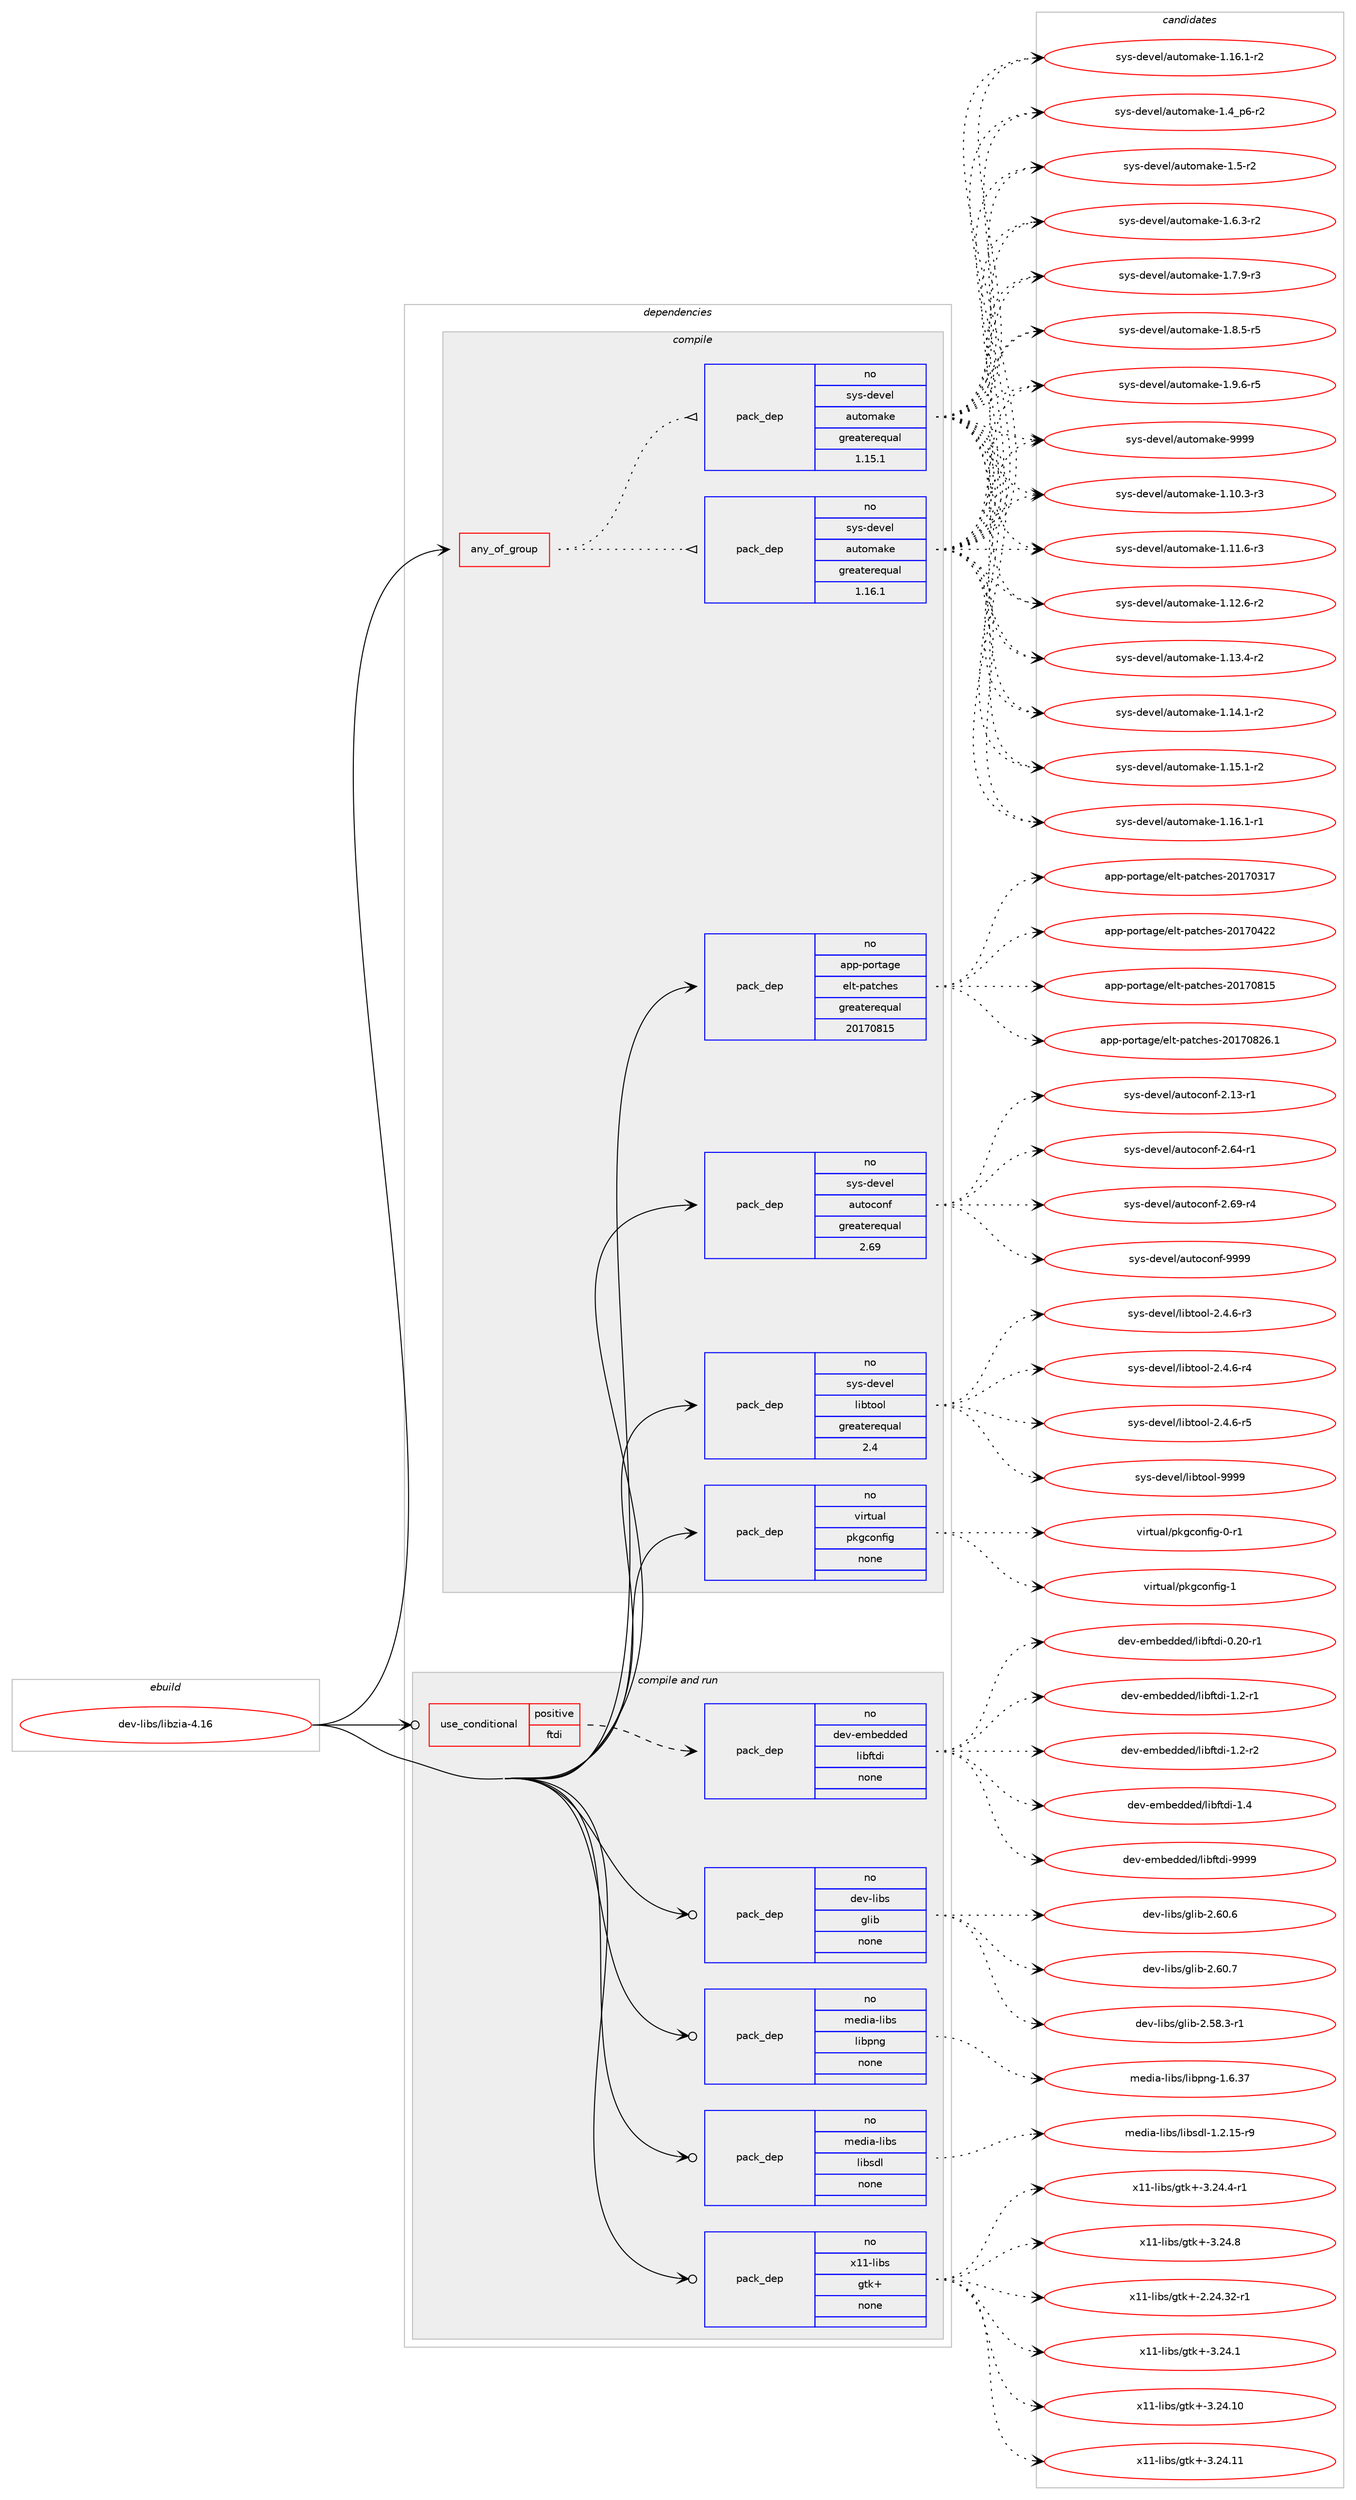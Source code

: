 digraph prolog {

# *************
# Graph options
# *************

newrank=true;
concentrate=true;
compound=true;
graph [rankdir=LR,fontname=Helvetica,fontsize=10,ranksep=1.5];#, ranksep=2.5, nodesep=0.2];
edge  [arrowhead=vee];
node  [fontname=Helvetica,fontsize=10];

# **********
# The ebuild
# **********

subgraph cluster_leftcol {
color=gray;
rank=same;
label=<<i>ebuild</i>>;
id [label="dev-libs/libzia-4.16", color=red, width=4, href="../dev-libs/libzia-4.16.svg"];
}

# ****************
# The dependencies
# ****************

subgraph cluster_midcol {
color=gray;
label=<<i>dependencies</i>>;
subgraph cluster_compile {
fillcolor="#eeeeee";
style=filled;
label=<<i>compile</i>>;
subgraph any11185 {
dependency567543 [label=<<TABLE BORDER="0" CELLBORDER="1" CELLSPACING="0" CELLPADDING="4"><TR><TD CELLPADDING="10">any_of_group</TD></TR></TABLE>>, shape=none, color=red];subgraph pack423825 {
dependency567544 [label=<<TABLE BORDER="0" CELLBORDER="1" CELLSPACING="0" CELLPADDING="4" WIDTH="220"><TR><TD ROWSPAN="6" CELLPADDING="30">pack_dep</TD></TR><TR><TD WIDTH="110">no</TD></TR><TR><TD>sys-devel</TD></TR><TR><TD>automake</TD></TR><TR><TD>greaterequal</TD></TR><TR><TD>1.16.1</TD></TR></TABLE>>, shape=none, color=blue];
}
dependency567543:e -> dependency567544:w [weight=20,style="dotted",arrowhead="oinv"];
subgraph pack423826 {
dependency567545 [label=<<TABLE BORDER="0" CELLBORDER="1" CELLSPACING="0" CELLPADDING="4" WIDTH="220"><TR><TD ROWSPAN="6" CELLPADDING="30">pack_dep</TD></TR><TR><TD WIDTH="110">no</TD></TR><TR><TD>sys-devel</TD></TR><TR><TD>automake</TD></TR><TR><TD>greaterequal</TD></TR><TR><TD>1.15.1</TD></TR></TABLE>>, shape=none, color=blue];
}
dependency567543:e -> dependency567545:w [weight=20,style="dotted",arrowhead="oinv"];
}
id:e -> dependency567543:w [weight=20,style="solid",arrowhead="vee"];
subgraph pack423827 {
dependency567546 [label=<<TABLE BORDER="0" CELLBORDER="1" CELLSPACING="0" CELLPADDING="4" WIDTH="220"><TR><TD ROWSPAN="6" CELLPADDING="30">pack_dep</TD></TR><TR><TD WIDTH="110">no</TD></TR><TR><TD>app-portage</TD></TR><TR><TD>elt-patches</TD></TR><TR><TD>greaterequal</TD></TR><TR><TD>20170815</TD></TR></TABLE>>, shape=none, color=blue];
}
id:e -> dependency567546:w [weight=20,style="solid",arrowhead="vee"];
subgraph pack423828 {
dependency567547 [label=<<TABLE BORDER="0" CELLBORDER="1" CELLSPACING="0" CELLPADDING="4" WIDTH="220"><TR><TD ROWSPAN="6" CELLPADDING="30">pack_dep</TD></TR><TR><TD WIDTH="110">no</TD></TR><TR><TD>sys-devel</TD></TR><TR><TD>autoconf</TD></TR><TR><TD>greaterequal</TD></TR><TR><TD>2.69</TD></TR></TABLE>>, shape=none, color=blue];
}
id:e -> dependency567547:w [weight=20,style="solid",arrowhead="vee"];
subgraph pack423829 {
dependency567548 [label=<<TABLE BORDER="0" CELLBORDER="1" CELLSPACING="0" CELLPADDING="4" WIDTH="220"><TR><TD ROWSPAN="6" CELLPADDING="30">pack_dep</TD></TR><TR><TD WIDTH="110">no</TD></TR><TR><TD>sys-devel</TD></TR><TR><TD>libtool</TD></TR><TR><TD>greaterequal</TD></TR><TR><TD>2.4</TD></TR></TABLE>>, shape=none, color=blue];
}
id:e -> dependency567548:w [weight=20,style="solid",arrowhead="vee"];
subgraph pack423830 {
dependency567549 [label=<<TABLE BORDER="0" CELLBORDER="1" CELLSPACING="0" CELLPADDING="4" WIDTH="220"><TR><TD ROWSPAN="6" CELLPADDING="30">pack_dep</TD></TR><TR><TD WIDTH="110">no</TD></TR><TR><TD>virtual</TD></TR><TR><TD>pkgconfig</TD></TR><TR><TD>none</TD></TR><TR><TD></TD></TR></TABLE>>, shape=none, color=blue];
}
id:e -> dependency567549:w [weight=20,style="solid",arrowhead="vee"];
}
subgraph cluster_compileandrun {
fillcolor="#eeeeee";
style=filled;
label=<<i>compile and run</i>>;
subgraph cond132176 {
dependency567550 [label=<<TABLE BORDER="0" CELLBORDER="1" CELLSPACING="0" CELLPADDING="4"><TR><TD ROWSPAN="3" CELLPADDING="10">use_conditional</TD></TR><TR><TD>positive</TD></TR><TR><TD>ftdi</TD></TR></TABLE>>, shape=none, color=red];
subgraph pack423831 {
dependency567551 [label=<<TABLE BORDER="0" CELLBORDER="1" CELLSPACING="0" CELLPADDING="4" WIDTH="220"><TR><TD ROWSPAN="6" CELLPADDING="30">pack_dep</TD></TR><TR><TD WIDTH="110">no</TD></TR><TR><TD>dev-embedded</TD></TR><TR><TD>libftdi</TD></TR><TR><TD>none</TD></TR><TR><TD></TD></TR></TABLE>>, shape=none, color=blue];
}
dependency567550:e -> dependency567551:w [weight=20,style="dashed",arrowhead="vee"];
}
id:e -> dependency567550:w [weight=20,style="solid",arrowhead="odotvee"];
subgraph pack423832 {
dependency567552 [label=<<TABLE BORDER="0" CELLBORDER="1" CELLSPACING="0" CELLPADDING="4" WIDTH="220"><TR><TD ROWSPAN="6" CELLPADDING="30">pack_dep</TD></TR><TR><TD WIDTH="110">no</TD></TR><TR><TD>dev-libs</TD></TR><TR><TD>glib</TD></TR><TR><TD>none</TD></TR><TR><TD></TD></TR></TABLE>>, shape=none, color=blue];
}
id:e -> dependency567552:w [weight=20,style="solid",arrowhead="odotvee"];
subgraph pack423833 {
dependency567553 [label=<<TABLE BORDER="0" CELLBORDER="1" CELLSPACING="0" CELLPADDING="4" WIDTH="220"><TR><TD ROWSPAN="6" CELLPADDING="30">pack_dep</TD></TR><TR><TD WIDTH="110">no</TD></TR><TR><TD>media-libs</TD></TR><TR><TD>libpng</TD></TR><TR><TD>none</TD></TR><TR><TD></TD></TR></TABLE>>, shape=none, color=blue];
}
id:e -> dependency567553:w [weight=20,style="solid",arrowhead="odotvee"];
subgraph pack423834 {
dependency567554 [label=<<TABLE BORDER="0" CELLBORDER="1" CELLSPACING="0" CELLPADDING="4" WIDTH="220"><TR><TD ROWSPAN="6" CELLPADDING="30">pack_dep</TD></TR><TR><TD WIDTH="110">no</TD></TR><TR><TD>media-libs</TD></TR><TR><TD>libsdl</TD></TR><TR><TD>none</TD></TR><TR><TD></TD></TR></TABLE>>, shape=none, color=blue];
}
id:e -> dependency567554:w [weight=20,style="solid",arrowhead="odotvee"];
subgraph pack423835 {
dependency567555 [label=<<TABLE BORDER="0" CELLBORDER="1" CELLSPACING="0" CELLPADDING="4" WIDTH="220"><TR><TD ROWSPAN="6" CELLPADDING="30">pack_dep</TD></TR><TR><TD WIDTH="110">no</TD></TR><TR><TD>x11-libs</TD></TR><TR><TD>gtk+</TD></TR><TR><TD>none</TD></TR><TR><TD></TD></TR></TABLE>>, shape=none, color=blue];
}
id:e -> dependency567555:w [weight=20,style="solid",arrowhead="odotvee"];
}
subgraph cluster_run {
fillcolor="#eeeeee";
style=filled;
label=<<i>run</i>>;
}
}

# **************
# The candidates
# **************

subgraph cluster_choices {
rank=same;
color=gray;
label=<<i>candidates</i>>;

subgraph choice423825 {
color=black;
nodesep=1;
choice11512111545100101118101108479711711611110997107101454946494846514511451 [label="sys-devel/automake-1.10.3-r3", color=red, width=4,href="../sys-devel/automake-1.10.3-r3.svg"];
choice11512111545100101118101108479711711611110997107101454946494946544511451 [label="sys-devel/automake-1.11.6-r3", color=red, width=4,href="../sys-devel/automake-1.11.6-r3.svg"];
choice11512111545100101118101108479711711611110997107101454946495046544511450 [label="sys-devel/automake-1.12.6-r2", color=red, width=4,href="../sys-devel/automake-1.12.6-r2.svg"];
choice11512111545100101118101108479711711611110997107101454946495146524511450 [label="sys-devel/automake-1.13.4-r2", color=red, width=4,href="../sys-devel/automake-1.13.4-r2.svg"];
choice11512111545100101118101108479711711611110997107101454946495246494511450 [label="sys-devel/automake-1.14.1-r2", color=red, width=4,href="../sys-devel/automake-1.14.1-r2.svg"];
choice11512111545100101118101108479711711611110997107101454946495346494511450 [label="sys-devel/automake-1.15.1-r2", color=red, width=4,href="../sys-devel/automake-1.15.1-r2.svg"];
choice11512111545100101118101108479711711611110997107101454946495446494511449 [label="sys-devel/automake-1.16.1-r1", color=red, width=4,href="../sys-devel/automake-1.16.1-r1.svg"];
choice11512111545100101118101108479711711611110997107101454946495446494511450 [label="sys-devel/automake-1.16.1-r2", color=red, width=4,href="../sys-devel/automake-1.16.1-r2.svg"];
choice115121115451001011181011084797117116111109971071014549465295112544511450 [label="sys-devel/automake-1.4_p6-r2", color=red, width=4,href="../sys-devel/automake-1.4_p6-r2.svg"];
choice11512111545100101118101108479711711611110997107101454946534511450 [label="sys-devel/automake-1.5-r2", color=red, width=4,href="../sys-devel/automake-1.5-r2.svg"];
choice115121115451001011181011084797117116111109971071014549465446514511450 [label="sys-devel/automake-1.6.3-r2", color=red, width=4,href="../sys-devel/automake-1.6.3-r2.svg"];
choice115121115451001011181011084797117116111109971071014549465546574511451 [label="sys-devel/automake-1.7.9-r3", color=red, width=4,href="../sys-devel/automake-1.7.9-r3.svg"];
choice115121115451001011181011084797117116111109971071014549465646534511453 [label="sys-devel/automake-1.8.5-r5", color=red, width=4,href="../sys-devel/automake-1.8.5-r5.svg"];
choice115121115451001011181011084797117116111109971071014549465746544511453 [label="sys-devel/automake-1.9.6-r5", color=red, width=4,href="../sys-devel/automake-1.9.6-r5.svg"];
choice115121115451001011181011084797117116111109971071014557575757 [label="sys-devel/automake-9999", color=red, width=4,href="../sys-devel/automake-9999.svg"];
dependency567544:e -> choice11512111545100101118101108479711711611110997107101454946494846514511451:w [style=dotted,weight="100"];
dependency567544:e -> choice11512111545100101118101108479711711611110997107101454946494946544511451:w [style=dotted,weight="100"];
dependency567544:e -> choice11512111545100101118101108479711711611110997107101454946495046544511450:w [style=dotted,weight="100"];
dependency567544:e -> choice11512111545100101118101108479711711611110997107101454946495146524511450:w [style=dotted,weight="100"];
dependency567544:e -> choice11512111545100101118101108479711711611110997107101454946495246494511450:w [style=dotted,weight="100"];
dependency567544:e -> choice11512111545100101118101108479711711611110997107101454946495346494511450:w [style=dotted,weight="100"];
dependency567544:e -> choice11512111545100101118101108479711711611110997107101454946495446494511449:w [style=dotted,weight="100"];
dependency567544:e -> choice11512111545100101118101108479711711611110997107101454946495446494511450:w [style=dotted,weight="100"];
dependency567544:e -> choice115121115451001011181011084797117116111109971071014549465295112544511450:w [style=dotted,weight="100"];
dependency567544:e -> choice11512111545100101118101108479711711611110997107101454946534511450:w [style=dotted,weight="100"];
dependency567544:e -> choice115121115451001011181011084797117116111109971071014549465446514511450:w [style=dotted,weight="100"];
dependency567544:e -> choice115121115451001011181011084797117116111109971071014549465546574511451:w [style=dotted,weight="100"];
dependency567544:e -> choice115121115451001011181011084797117116111109971071014549465646534511453:w [style=dotted,weight="100"];
dependency567544:e -> choice115121115451001011181011084797117116111109971071014549465746544511453:w [style=dotted,weight="100"];
dependency567544:e -> choice115121115451001011181011084797117116111109971071014557575757:w [style=dotted,weight="100"];
}
subgraph choice423826 {
color=black;
nodesep=1;
choice11512111545100101118101108479711711611110997107101454946494846514511451 [label="sys-devel/automake-1.10.3-r3", color=red, width=4,href="../sys-devel/automake-1.10.3-r3.svg"];
choice11512111545100101118101108479711711611110997107101454946494946544511451 [label="sys-devel/automake-1.11.6-r3", color=red, width=4,href="../sys-devel/automake-1.11.6-r3.svg"];
choice11512111545100101118101108479711711611110997107101454946495046544511450 [label="sys-devel/automake-1.12.6-r2", color=red, width=4,href="../sys-devel/automake-1.12.6-r2.svg"];
choice11512111545100101118101108479711711611110997107101454946495146524511450 [label="sys-devel/automake-1.13.4-r2", color=red, width=4,href="../sys-devel/automake-1.13.4-r2.svg"];
choice11512111545100101118101108479711711611110997107101454946495246494511450 [label="sys-devel/automake-1.14.1-r2", color=red, width=4,href="../sys-devel/automake-1.14.1-r2.svg"];
choice11512111545100101118101108479711711611110997107101454946495346494511450 [label="sys-devel/automake-1.15.1-r2", color=red, width=4,href="../sys-devel/automake-1.15.1-r2.svg"];
choice11512111545100101118101108479711711611110997107101454946495446494511449 [label="sys-devel/automake-1.16.1-r1", color=red, width=4,href="../sys-devel/automake-1.16.1-r1.svg"];
choice11512111545100101118101108479711711611110997107101454946495446494511450 [label="sys-devel/automake-1.16.1-r2", color=red, width=4,href="../sys-devel/automake-1.16.1-r2.svg"];
choice115121115451001011181011084797117116111109971071014549465295112544511450 [label="sys-devel/automake-1.4_p6-r2", color=red, width=4,href="../sys-devel/automake-1.4_p6-r2.svg"];
choice11512111545100101118101108479711711611110997107101454946534511450 [label="sys-devel/automake-1.5-r2", color=red, width=4,href="../sys-devel/automake-1.5-r2.svg"];
choice115121115451001011181011084797117116111109971071014549465446514511450 [label="sys-devel/automake-1.6.3-r2", color=red, width=4,href="../sys-devel/automake-1.6.3-r2.svg"];
choice115121115451001011181011084797117116111109971071014549465546574511451 [label="sys-devel/automake-1.7.9-r3", color=red, width=4,href="../sys-devel/automake-1.7.9-r3.svg"];
choice115121115451001011181011084797117116111109971071014549465646534511453 [label="sys-devel/automake-1.8.5-r5", color=red, width=4,href="../sys-devel/automake-1.8.5-r5.svg"];
choice115121115451001011181011084797117116111109971071014549465746544511453 [label="sys-devel/automake-1.9.6-r5", color=red, width=4,href="../sys-devel/automake-1.9.6-r5.svg"];
choice115121115451001011181011084797117116111109971071014557575757 [label="sys-devel/automake-9999", color=red, width=4,href="../sys-devel/automake-9999.svg"];
dependency567545:e -> choice11512111545100101118101108479711711611110997107101454946494846514511451:w [style=dotted,weight="100"];
dependency567545:e -> choice11512111545100101118101108479711711611110997107101454946494946544511451:w [style=dotted,weight="100"];
dependency567545:e -> choice11512111545100101118101108479711711611110997107101454946495046544511450:w [style=dotted,weight="100"];
dependency567545:e -> choice11512111545100101118101108479711711611110997107101454946495146524511450:w [style=dotted,weight="100"];
dependency567545:e -> choice11512111545100101118101108479711711611110997107101454946495246494511450:w [style=dotted,weight="100"];
dependency567545:e -> choice11512111545100101118101108479711711611110997107101454946495346494511450:w [style=dotted,weight="100"];
dependency567545:e -> choice11512111545100101118101108479711711611110997107101454946495446494511449:w [style=dotted,weight="100"];
dependency567545:e -> choice11512111545100101118101108479711711611110997107101454946495446494511450:w [style=dotted,weight="100"];
dependency567545:e -> choice115121115451001011181011084797117116111109971071014549465295112544511450:w [style=dotted,weight="100"];
dependency567545:e -> choice11512111545100101118101108479711711611110997107101454946534511450:w [style=dotted,weight="100"];
dependency567545:e -> choice115121115451001011181011084797117116111109971071014549465446514511450:w [style=dotted,weight="100"];
dependency567545:e -> choice115121115451001011181011084797117116111109971071014549465546574511451:w [style=dotted,weight="100"];
dependency567545:e -> choice115121115451001011181011084797117116111109971071014549465646534511453:w [style=dotted,weight="100"];
dependency567545:e -> choice115121115451001011181011084797117116111109971071014549465746544511453:w [style=dotted,weight="100"];
dependency567545:e -> choice115121115451001011181011084797117116111109971071014557575757:w [style=dotted,weight="100"];
}
subgraph choice423827 {
color=black;
nodesep=1;
choice97112112451121111141169710310147101108116451129711699104101115455048495548514955 [label="app-portage/elt-patches-20170317", color=red, width=4,href="../app-portage/elt-patches-20170317.svg"];
choice97112112451121111141169710310147101108116451129711699104101115455048495548525050 [label="app-portage/elt-patches-20170422", color=red, width=4,href="../app-portage/elt-patches-20170422.svg"];
choice97112112451121111141169710310147101108116451129711699104101115455048495548564953 [label="app-portage/elt-patches-20170815", color=red, width=4,href="../app-portage/elt-patches-20170815.svg"];
choice971121124511211111411697103101471011081164511297116991041011154550484955485650544649 [label="app-portage/elt-patches-20170826.1", color=red, width=4,href="../app-portage/elt-patches-20170826.1.svg"];
dependency567546:e -> choice97112112451121111141169710310147101108116451129711699104101115455048495548514955:w [style=dotted,weight="100"];
dependency567546:e -> choice97112112451121111141169710310147101108116451129711699104101115455048495548525050:w [style=dotted,weight="100"];
dependency567546:e -> choice97112112451121111141169710310147101108116451129711699104101115455048495548564953:w [style=dotted,weight="100"];
dependency567546:e -> choice971121124511211111411697103101471011081164511297116991041011154550484955485650544649:w [style=dotted,weight="100"];
}
subgraph choice423828 {
color=black;
nodesep=1;
choice1151211154510010111810110847971171161119911111010245504649514511449 [label="sys-devel/autoconf-2.13-r1", color=red, width=4,href="../sys-devel/autoconf-2.13-r1.svg"];
choice1151211154510010111810110847971171161119911111010245504654524511449 [label="sys-devel/autoconf-2.64-r1", color=red, width=4,href="../sys-devel/autoconf-2.64-r1.svg"];
choice1151211154510010111810110847971171161119911111010245504654574511452 [label="sys-devel/autoconf-2.69-r4", color=red, width=4,href="../sys-devel/autoconf-2.69-r4.svg"];
choice115121115451001011181011084797117116111991111101024557575757 [label="sys-devel/autoconf-9999", color=red, width=4,href="../sys-devel/autoconf-9999.svg"];
dependency567547:e -> choice1151211154510010111810110847971171161119911111010245504649514511449:w [style=dotted,weight="100"];
dependency567547:e -> choice1151211154510010111810110847971171161119911111010245504654524511449:w [style=dotted,weight="100"];
dependency567547:e -> choice1151211154510010111810110847971171161119911111010245504654574511452:w [style=dotted,weight="100"];
dependency567547:e -> choice115121115451001011181011084797117116111991111101024557575757:w [style=dotted,weight="100"];
}
subgraph choice423829 {
color=black;
nodesep=1;
choice1151211154510010111810110847108105981161111111084550465246544511451 [label="sys-devel/libtool-2.4.6-r3", color=red, width=4,href="../sys-devel/libtool-2.4.6-r3.svg"];
choice1151211154510010111810110847108105981161111111084550465246544511452 [label="sys-devel/libtool-2.4.6-r4", color=red, width=4,href="../sys-devel/libtool-2.4.6-r4.svg"];
choice1151211154510010111810110847108105981161111111084550465246544511453 [label="sys-devel/libtool-2.4.6-r5", color=red, width=4,href="../sys-devel/libtool-2.4.6-r5.svg"];
choice1151211154510010111810110847108105981161111111084557575757 [label="sys-devel/libtool-9999", color=red, width=4,href="../sys-devel/libtool-9999.svg"];
dependency567548:e -> choice1151211154510010111810110847108105981161111111084550465246544511451:w [style=dotted,weight="100"];
dependency567548:e -> choice1151211154510010111810110847108105981161111111084550465246544511452:w [style=dotted,weight="100"];
dependency567548:e -> choice1151211154510010111810110847108105981161111111084550465246544511453:w [style=dotted,weight="100"];
dependency567548:e -> choice1151211154510010111810110847108105981161111111084557575757:w [style=dotted,weight="100"];
}
subgraph choice423830 {
color=black;
nodesep=1;
choice11810511411611797108471121071039911111010210510345484511449 [label="virtual/pkgconfig-0-r1", color=red, width=4,href="../virtual/pkgconfig-0-r1.svg"];
choice1181051141161179710847112107103991111101021051034549 [label="virtual/pkgconfig-1", color=red, width=4,href="../virtual/pkgconfig-1.svg"];
dependency567549:e -> choice11810511411611797108471121071039911111010210510345484511449:w [style=dotted,weight="100"];
dependency567549:e -> choice1181051141161179710847112107103991111101021051034549:w [style=dotted,weight="100"];
}
subgraph choice423831 {
color=black;
nodesep=1;
choice1001011184510110998101100100101100471081059810211610010545484650484511449 [label="dev-embedded/libftdi-0.20-r1", color=red, width=4,href="../dev-embedded/libftdi-0.20-r1.svg"];
choice10010111845101109981011001001011004710810598102116100105454946504511449 [label="dev-embedded/libftdi-1.2-r1", color=red, width=4,href="../dev-embedded/libftdi-1.2-r1.svg"];
choice10010111845101109981011001001011004710810598102116100105454946504511450 [label="dev-embedded/libftdi-1.2-r2", color=red, width=4,href="../dev-embedded/libftdi-1.2-r2.svg"];
choice1001011184510110998101100100101100471081059810211610010545494652 [label="dev-embedded/libftdi-1.4", color=red, width=4,href="../dev-embedded/libftdi-1.4.svg"];
choice100101118451011099810110010010110047108105981021161001054557575757 [label="dev-embedded/libftdi-9999", color=red, width=4,href="../dev-embedded/libftdi-9999.svg"];
dependency567551:e -> choice1001011184510110998101100100101100471081059810211610010545484650484511449:w [style=dotted,weight="100"];
dependency567551:e -> choice10010111845101109981011001001011004710810598102116100105454946504511449:w [style=dotted,weight="100"];
dependency567551:e -> choice10010111845101109981011001001011004710810598102116100105454946504511450:w [style=dotted,weight="100"];
dependency567551:e -> choice1001011184510110998101100100101100471081059810211610010545494652:w [style=dotted,weight="100"];
dependency567551:e -> choice100101118451011099810110010010110047108105981021161001054557575757:w [style=dotted,weight="100"];
}
subgraph choice423832 {
color=black;
nodesep=1;
choice10010111845108105981154710310810598455046535646514511449 [label="dev-libs/glib-2.58.3-r1", color=red, width=4,href="../dev-libs/glib-2.58.3-r1.svg"];
choice1001011184510810598115471031081059845504654484654 [label="dev-libs/glib-2.60.6", color=red, width=4,href="../dev-libs/glib-2.60.6.svg"];
choice1001011184510810598115471031081059845504654484655 [label="dev-libs/glib-2.60.7", color=red, width=4,href="../dev-libs/glib-2.60.7.svg"];
dependency567552:e -> choice10010111845108105981154710310810598455046535646514511449:w [style=dotted,weight="100"];
dependency567552:e -> choice1001011184510810598115471031081059845504654484654:w [style=dotted,weight="100"];
dependency567552:e -> choice1001011184510810598115471031081059845504654484655:w [style=dotted,weight="100"];
}
subgraph choice423833 {
color=black;
nodesep=1;
choice109101100105974510810598115471081059811211010345494654465155 [label="media-libs/libpng-1.6.37", color=red, width=4,href="../media-libs/libpng-1.6.37.svg"];
dependency567553:e -> choice109101100105974510810598115471081059811211010345494654465155:w [style=dotted,weight="100"];
}
subgraph choice423834 {
color=black;
nodesep=1;
choice1091011001059745108105981154710810598115100108454946504649534511457 [label="media-libs/libsdl-1.2.15-r9", color=red, width=4,href="../media-libs/libsdl-1.2.15-r9.svg"];
dependency567554:e -> choice1091011001059745108105981154710810598115100108454946504649534511457:w [style=dotted,weight="100"];
}
subgraph choice423835 {
color=black;
nodesep=1;
choice12049494510810598115471031161074345504650524651504511449 [label="x11-libs/gtk+-2.24.32-r1", color=red, width=4,href="../x11-libs/gtk+-2.24.32-r1.svg"];
choice12049494510810598115471031161074345514650524649 [label="x11-libs/gtk+-3.24.1", color=red, width=4,href="../x11-libs/gtk+-3.24.1.svg"];
choice1204949451081059811547103116107434551465052464948 [label="x11-libs/gtk+-3.24.10", color=red, width=4,href="../x11-libs/gtk+-3.24.10.svg"];
choice1204949451081059811547103116107434551465052464949 [label="x11-libs/gtk+-3.24.11", color=red, width=4,href="../x11-libs/gtk+-3.24.11.svg"];
choice120494945108105981154710311610743455146505246524511449 [label="x11-libs/gtk+-3.24.4-r1", color=red, width=4,href="../x11-libs/gtk+-3.24.4-r1.svg"];
choice12049494510810598115471031161074345514650524656 [label="x11-libs/gtk+-3.24.8", color=red, width=4,href="../x11-libs/gtk+-3.24.8.svg"];
dependency567555:e -> choice12049494510810598115471031161074345504650524651504511449:w [style=dotted,weight="100"];
dependency567555:e -> choice12049494510810598115471031161074345514650524649:w [style=dotted,weight="100"];
dependency567555:e -> choice1204949451081059811547103116107434551465052464948:w [style=dotted,weight="100"];
dependency567555:e -> choice1204949451081059811547103116107434551465052464949:w [style=dotted,weight="100"];
dependency567555:e -> choice120494945108105981154710311610743455146505246524511449:w [style=dotted,weight="100"];
dependency567555:e -> choice12049494510810598115471031161074345514650524656:w [style=dotted,weight="100"];
}
}

}
